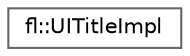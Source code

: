 digraph "Graphical Class Hierarchy"
{
 // INTERACTIVE_SVG=YES
 // LATEX_PDF_SIZE
  bgcolor="transparent";
  edge [fontname=Helvetica,fontsize=10,labelfontname=Helvetica,labelfontsize=10];
  node [fontname=Helvetica,fontsize=10,shape=box,height=0.2,width=0.4];
  rankdir="LR";
  Node0 [id="Node000000",label="fl::UITitleImpl",height=0.2,width=0.4,color="grey40", fillcolor="white", style="filled",URL="$df/d99/classfl_1_1_u_i_title_impl.html",tooltip=" "];
}
